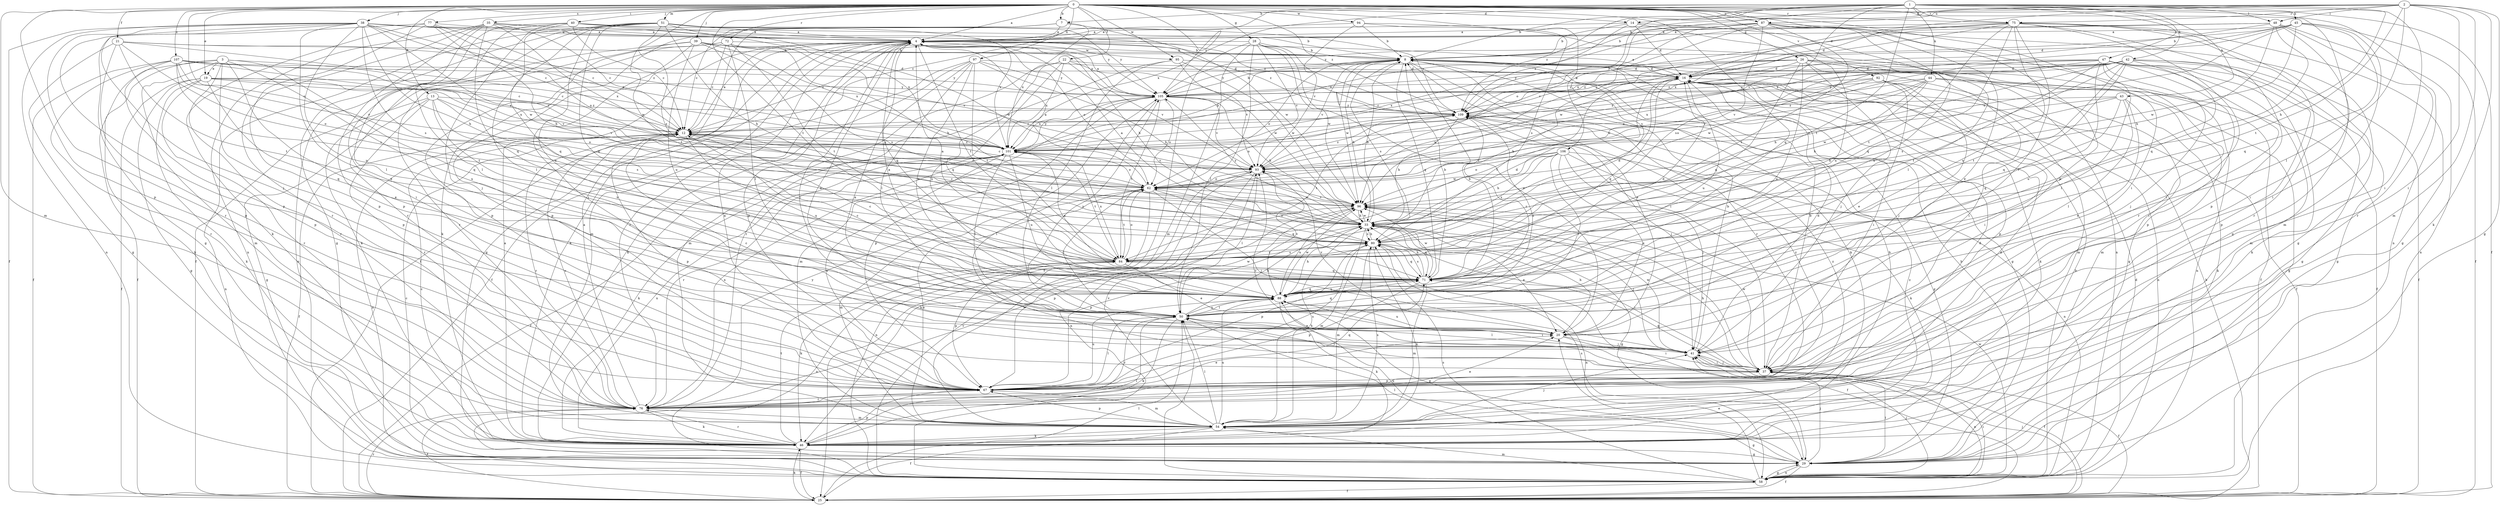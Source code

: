 strict digraph  {
0;
1;
2;
3;
4;
7;
8;
12;
13;
14;
16;
19;
20;
21;
22;
25;
26;
28;
29;
33;
35;
37;
38;
39;
40;
41;
42;
43;
44;
45;
46;
47;
48;
50;
51;
54;
58;
62;
67;
71;
72;
75;
76;
77;
80;
84;
87;
88;
92;
93;
94;
95;
96;
97;
101;
105;
106;
107;
109;
0 -> 4  [label=a];
0 -> 7  [label=b];
0 -> 13  [label=d];
0 -> 14  [label=d];
0 -> 19  [label=e];
0 -> 21  [label=f];
0 -> 22  [label=f];
0 -> 25  [label=f];
0 -> 26  [label=g];
0 -> 28  [label=g];
0 -> 29  [label=g];
0 -> 35  [label=i];
0 -> 37  [label=i];
0 -> 38  [label=j];
0 -> 39  [label=j];
0 -> 40  [label=j];
0 -> 41  [label=j];
0 -> 51  [label=m];
0 -> 54  [label=m];
0 -> 58  [label=n];
0 -> 62  [label=o];
0 -> 67  [label=p];
0 -> 71  [label=q];
0 -> 72  [label=r];
0 -> 75  [label=r];
0 -> 77  [label=s];
0 -> 80  [label=s];
0 -> 84  [label=t];
0 -> 87  [label=u];
0 -> 92  [label=v];
0 -> 94  [label=w];
0 -> 95  [label=w];
0 -> 97  [label=x];
0 -> 105  [label=y];
0 -> 106  [label=z];
0 -> 107  [label=z];
0 -> 109  [label=z];
1 -> 7  [label=b];
1 -> 8  [label=b];
1 -> 12  [label=c];
1 -> 33  [label=h];
1 -> 37  [label=i];
1 -> 42  [label=k];
1 -> 43  [label=k];
1 -> 44  [label=k];
1 -> 45  [label=k];
1 -> 47  [label=l];
1 -> 48  [label=l];
1 -> 62  [label=o];
1 -> 75  [label=r];
1 -> 80  [label=s];
1 -> 84  [label=t];
1 -> 93  [label=v];
1 -> 101  [label=x];
1 -> 109  [label=z];
2 -> 8  [label=b];
2 -> 14  [label=d];
2 -> 16  [label=d];
2 -> 29  [label=g];
2 -> 37  [label=i];
2 -> 46  [label=k];
2 -> 48  [label=l];
2 -> 50  [label=l];
2 -> 54  [label=m];
2 -> 75  [label=r];
2 -> 84  [label=t];
2 -> 87  [label=u];
3 -> 12  [label=c];
3 -> 19  [label=e];
3 -> 20  [label=e];
3 -> 25  [label=f];
3 -> 46  [label=k];
3 -> 54  [label=m];
3 -> 67  [label=p];
3 -> 71  [label=q];
3 -> 76  [label=r];
3 -> 88  [label=u];
4 -> 8  [label=b];
4 -> 29  [label=g];
4 -> 33  [label=h];
4 -> 41  [label=j];
4 -> 46  [label=k];
4 -> 54  [label=m];
4 -> 62  [label=o];
4 -> 67  [label=p];
4 -> 71  [label=q];
4 -> 76  [label=r];
4 -> 84  [label=t];
4 -> 95  [label=w];
4 -> 109  [label=z];
7 -> 4  [label=a];
7 -> 12  [label=c];
7 -> 25  [label=f];
7 -> 46  [label=k];
7 -> 96  [label=w];
7 -> 101  [label=x];
8 -> 16  [label=d];
8 -> 20  [label=e];
8 -> 29  [label=g];
8 -> 33  [label=h];
8 -> 46  [label=k];
8 -> 62  [label=o];
8 -> 71  [label=q];
8 -> 76  [label=r];
8 -> 80  [label=s];
8 -> 93  [label=v];
8 -> 96  [label=w];
8 -> 105  [label=y];
12 -> 4  [label=a];
12 -> 25  [label=f];
12 -> 58  [label=n];
12 -> 67  [label=p];
12 -> 76  [label=r];
12 -> 88  [label=u];
12 -> 101  [label=x];
13 -> 29  [label=g];
13 -> 58  [label=n];
13 -> 62  [label=o];
13 -> 76  [label=r];
13 -> 80  [label=s];
13 -> 88  [label=u];
13 -> 93  [label=v];
13 -> 109  [label=z];
14 -> 4  [label=a];
14 -> 8  [label=b];
14 -> 16  [label=d];
14 -> 50  [label=l];
14 -> 88  [label=u];
14 -> 109  [label=z];
16 -> 4  [label=a];
16 -> 25  [label=f];
16 -> 33  [label=h];
16 -> 37  [label=i];
16 -> 46  [label=k];
16 -> 58  [label=n];
16 -> 67  [label=p];
16 -> 71  [label=q];
16 -> 84  [label=t];
16 -> 88  [label=u];
16 -> 96  [label=w];
16 -> 105  [label=y];
19 -> 12  [label=c];
19 -> 25  [label=f];
19 -> 29  [label=g];
19 -> 46  [label=k];
19 -> 71  [label=q];
19 -> 76  [label=r];
19 -> 93  [label=v];
19 -> 101  [label=x];
19 -> 105  [label=y];
20 -> 4  [label=a];
20 -> 33  [label=h];
20 -> 37  [label=i];
20 -> 41  [label=j];
20 -> 88  [label=u];
20 -> 93  [label=v];
21 -> 8  [label=b];
21 -> 29  [label=g];
21 -> 67  [label=p];
21 -> 80  [label=s];
21 -> 84  [label=t];
21 -> 101  [label=x];
21 -> 109  [label=z];
22 -> 16  [label=d];
22 -> 54  [label=m];
22 -> 71  [label=q];
22 -> 88  [label=u];
22 -> 93  [label=v];
22 -> 96  [label=w];
22 -> 101  [label=x];
25 -> 8  [label=b];
25 -> 41  [label=j];
25 -> 46  [label=k];
25 -> 50  [label=l];
25 -> 76  [label=r];
26 -> 16  [label=d];
26 -> 25  [label=f];
26 -> 29  [label=g];
26 -> 37  [label=i];
26 -> 41  [label=j];
26 -> 58  [label=n];
26 -> 71  [label=q];
26 -> 88  [label=u];
26 -> 101  [label=x];
26 -> 105  [label=y];
26 -> 109  [label=z];
28 -> 8  [label=b];
28 -> 12  [label=c];
28 -> 20  [label=e];
28 -> 25  [label=f];
28 -> 37  [label=i];
28 -> 50  [label=l];
28 -> 54  [label=m];
28 -> 93  [label=v];
28 -> 96  [label=w];
29 -> 8  [label=b];
29 -> 12  [label=c];
29 -> 25  [label=f];
29 -> 37  [label=i];
29 -> 41  [label=j];
29 -> 50  [label=l];
29 -> 58  [label=n];
29 -> 80  [label=s];
29 -> 88  [label=u];
29 -> 105  [label=y];
33 -> 4  [label=a];
33 -> 8  [label=b];
33 -> 12  [label=c];
33 -> 20  [label=e];
33 -> 29  [label=g];
33 -> 41  [label=j];
33 -> 54  [label=m];
33 -> 67  [label=p];
33 -> 71  [label=q];
33 -> 80  [label=s];
33 -> 93  [label=v];
33 -> 96  [label=w];
33 -> 105  [label=y];
35 -> 4  [label=a];
35 -> 12  [label=c];
35 -> 50  [label=l];
35 -> 58  [label=n];
35 -> 67  [label=p];
35 -> 71  [label=q];
35 -> 76  [label=r];
35 -> 96  [label=w];
35 -> 109  [label=z];
37 -> 8  [label=b];
37 -> 25  [label=f];
37 -> 33  [label=h];
37 -> 41  [label=j];
37 -> 50  [label=l];
37 -> 58  [label=n];
37 -> 67  [label=p];
37 -> 71  [label=q];
37 -> 93  [label=v];
37 -> 96  [label=w];
38 -> 4  [label=a];
38 -> 8  [label=b];
38 -> 12  [label=c];
38 -> 20  [label=e];
38 -> 25  [label=f];
38 -> 33  [label=h];
38 -> 41  [label=j];
38 -> 58  [label=n];
38 -> 67  [label=p];
38 -> 76  [label=r];
38 -> 80  [label=s];
38 -> 88  [label=u];
38 -> 96  [label=w];
38 -> 101  [label=x];
38 -> 105  [label=y];
39 -> 8  [label=b];
39 -> 41  [label=j];
39 -> 58  [label=n];
39 -> 67  [label=p];
39 -> 80  [label=s];
39 -> 88  [label=u];
39 -> 101  [label=x];
39 -> 105  [label=y];
40 -> 4  [label=a];
40 -> 12  [label=c];
40 -> 37  [label=i];
40 -> 41  [label=j];
40 -> 50  [label=l];
40 -> 71  [label=q];
40 -> 101  [label=x];
40 -> 109  [label=z];
41 -> 8  [label=b];
41 -> 12  [label=c];
41 -> 16  [label=d];
41 -> 25  [label=f];
41 -> 37  [label=i];
41 -> 50  [label=l];
41 -> 96  [label=w];
42 -> 16  [label=d];
42 -> 25  [label=f];
42 -> 29  [label=g];
42 -> 33  [label=h];
42 -> 67  [label=p];
42 -> 71  [label=q];
42 -> 80  [label=s];
42 -> 84  [label=t];
42 -> 88  [label=u];
42 -> 93  [label=v];
42 -> 101  [label=x];
42 -> 105  [label=y];
42 -> 109  [label=z];
43 -> 20  [label=e];
43 -> 33  [label=h];
43 -> 46  [label=k];
43 -> 50  [label=l];
43 -> 71  [label=q];
43 -> 93  [label=v];
43 -> 109  [label=z];
44 -> 25  [label=f];
44 -> 29  [label=g];
44 -> 33  [label=h];
44 -> 54  [label=m];
44 -> 62  [label=o];
44 -> 93  [label=v];
44 -> 96  [label=w];
44 -> 101  [label=x];
44 -> 105  [label=y];
45 -> 4  [label=a];
45 -> 8  [label=b];
45 -> 16  [label=d];
45 -> 25  [label=f];
45 -> 37  [label=i];
45 -> 62  [label=o];
45 -> 71  [label=q];
45 -> 96  [label=w];
45 -> 101  [label=x];
46 -> 4  [label=a];
46 -> 8  [label=b];
46 -> 12  [label=c];
46 -> 25  [label=f];
46 -> 29  [label=g];
46 -> 50  [label=l];
46 -> 67  [label=p];
46 -> 76  [label=r];
46 -> 84  [label=t];
46 -> 101  [label=x];
46 -> 109  [label=z];
47 -> 16  [label=d];
47 -> 29  [label=g];
47 -> 37  [label=i];
47 -> 41  [label=j];
47 -> 46  [label=k];
47 -> 50  [label=l];
47 -> 54  [label=m];
47 -> 62  [label=o];
47 -> 67  [label=p];
47 -> 84  [label=t];
47 -> 88  [label=u];
47 -> 96  [label=w];
47 -> 109  [label=z];
48 -> 4  [label=a];
48 -> 12  [label=c];
48 -> 33  [label=h];
48 -> 37  [label=i];
48 -> 58  [label=n];
48 -> 71  [label=q];
48 -> 76  [label=r];
48 -> 101  [label=x];
48 -> 105  [label=y];
50 -> 20  [label=e];
50 -> 33  [label=h];
50 -> 46  [label=k];
50 -> 71  [label=q];
50 -> 76  [label=r];
50 -> 88  [label=u];
50 -> 96  [label=w];
50 -> 105  [label=y];
50 -> 109  [label=z];
51 -> 4  [label=a];
51 -> 25  [label=f];
51 -> 29  [label=g];
51 -> 33  [label=h];
51 -> 50  [label=l];
51 -> 71  [label=q];
51 -> 76  [label=r];
51 -> 84  [label=t];
51 -> 88  [label=u];
51 -> 96  [label=w];
51 -> 101  [label=x];
51 -> 105  [label=y];
54 -> 16  [label=d];
54 -> 25  [label=f];
54 -> 29  [label=g];
54 -> 33  [label=h];
54 -> 41  [label=j];
54 -> 46  [label=k];
54 -> 50  [label=l];
54 -> 62  [label=o];
54 -> 67  [label=p];
54 -> 80  [label=s];
54 -> 88  [label=u];
54 -> 93  [label=v];
58 -> 8  [label=b];
58 -> 16  [label=d];
58 -> 20  [label=e];
58 -> 25  [label=f];
58 -> 29  [label=g];
58 -> 37  [label=i];
58 -> 41  [label=j];
58 -> 50  [label=l];
58 -> 54  [label=m];
58 -> 80  [label=s];
58 -> 93  [label=v];
58 -> 96  [label=w];
62 -> 4  [label=a];
62 -> 12  [label=c];
62 -> 41  [label=j];
62 -> 50  [label=l];
62 -> 54  [label=m];
62 -> 58  [label=n];
62 -> 71  [label=q];
62 -> 84  [label=t];
62 -> 96  [label=w];
67 -> 4  [label=a];
67 -> 20  [label=e];
67 -> 50  [label=l];
67 -> 54  [label=m];
67 -> 71  [label=q];
67 -> 76  [label=r];
67 -> 80  [label=s];
67 -> 88  [label=u];
67 -> 101  [label=x];
67 -> 109  [label=z];
71 -> 8  [label=b];
71 -> 12  [label=c];
71 -> 16  [label=d];
71 -> 25  [label=f];
71 -> 33  [label=h];
71 -> 54  [label=m];
71 -> 67  [label=p];
71 -> 80  [label=s];
71 -> 88  [label=u];
71 -> 96  [label=w];
71 -> 101  [label=x];
72 -> 8  [label=b];
72 -> 12  [label=c];
72 -> 33  [label=h];
72 -> 46  [label=k];
72 -> 50  [label=l];
72 -> 67  [label=p];
72 -> 76  [label=r];
72 -> 84  [label=t];
72 -> 93  [label=v];
75 -> 4  [label=a];
75 -> 16  [label=d];
75 -> 29  [label=g];
75 -> 37  [label=i];
75 -> 50  [label=l];
75 -> 54  [label=m];
75 -> 67  [label=p];
75 -> 71  [label=q];
75 -> 76  [label=r];
75 -> 84  [label=t];
75 -> 88  [label=u];
75 -> 96  [label=w];
75 -> 101  [label=x];
76 -> 4  [label=a];
76 -> 12  [label=c];
76 -> 16  [label=d];
76 -> 20  [label=e];
76 -> 25  [label=f];
76 -> 46  [label=k];
76 -> 54  [label=m];
76 -> 96  [label=w];
76 -> 101  [label=x];
76 -> 109  [label=z];
77 -> 4  [label=a];
77 -> 12  [label=c];
77 -> 29  [label=g];
77 -> 33  [label=h];
77 -> 46  [label=k];
77 -> 62  [label=o];
77 -> 67  [label=p];
80 -> 16  [label=d];
80 -> 33  [label=h];
80 -> 37  [label=i];
80 -> 46  [label=k];
80 -> 54  [label=m];
80 -> 58  [label=n];
80 -> 62  [label=o];
80 -> 67  [label=p];
80 -> 71  [label=q];
80 -> 84  [label=t];
84 -> 4  [label=a];
84 -> 16  [label=d];
84 -> 20  [label=e];
84 -> 46  [label=k];
84 -> 58  [label=n];
84 -> 62  [label=o];
84 -> 67  [label=p];
84 -> 71  [label=q];
84 -> 80  [label=s];
84 -> 101  [label=x];
87 -> 4  [label=a];
87 -> 8  [label=b];
87 -> 20  [label=e];
87 -> 29  [label=g];
87 -> 76  [label=r];
87 -> 80  [label=s];
87 -> 84  [label=t];
87 -> 88  [label=u];
87 -> 93  [label=v];
87 -> 101  [label=x];
87 -> 109  [label=z];
88 -> 4  [label=a];
88 -> 8  [label=b];
88 -> 12  [label=c];
88 -> 29  [label=g];
88 -> 33  [label=h];
88 -> 37  [label=i];
88 -> 46  [label=k];
88 -> 50  [label=l];
88 -> 71  [label=q];
88 -> 93  [label=v];
88 -> 96  [label=w];
88 -> 109  [label=z];
92 -> 12  [label=c];
92 -> 20  [label=e];
92 -> 37  [label=i];
92 -> 41  [label=j];
92 -> 54  [label=m];
92 -> 62  [label=o];
92 -> 105  [label=y];
93 -> 12  [label=c];
93 -> 46  [label=k];
93 -> 50  [label=l];
93 -> 58  [label=n];
93 -> 62  [label=o];
93 -> 109  [label=z];
94 -> 4  [label=a];
94 -> 8  [label=b];
94 -> 58  [label=n];
94 -> 80  [label=s];
94 -> 93  [label=v];
95 -> 16  [label=d];
95 -> 50  [label=l];
95 -> 76  [label=r];
95 -> 93  [label=v];
95 -> 96  [label=w];
96 -> 33  [label=h];
96 -> 37  [label=i];
96 -> 67  [label=p];
96 -> 88  [label=u];
97 -> 16  [label=d];
97 -> 20  [label=e];
97 -> 25  [label=f];
97 -> 33  [label=h];
97 -> 46  [label=k];
97 -> 50  [label=l];
97 -> 84  [label=t];
97 -> 88  [label=u];
97 -> 105  [label=y];
101 -> 8  [label=b];
101 -> 12  [label=c];
101 -> 25  [label=f];
101 -> 46  [label=k];
101 -> 50  [label=l];
101 -> 62  [label=o];
101 -> 76  [label=r];
101 -> 84  [label=t];
101 -> 88  [label=u];
101 -> 93  [label=v];
101 -> 105  [label=y];
105 -> 4  [label=a];
105 -> 8  [label=b];
105 -> 33  [label=h];
105 -> 37  [label=i];
105 -> 54  [label=m];
105 -> 62  [label=o];
105 -> 67  [label=p];
105 -> 84  [label=t];
105 -> 93  [label=v];
105 -> 101  [label=x];
105 -> 109  [label=z];
106 -> 20  [label=e];
106 -> 33  [label=h];
106 -> 41  [label=j];
106 -> 46  [label=k];
106 -> 50  [label=l];
106 -> 58  [label=n];
106 -> 62  [label=o];
106 -> 80  [label=s];
106 -> 93  [label=v];
106 -> 96  [label=w];
107 -> 12  [label=c];
107 -> 16  [label=d];
107 -> 25  [label=f];
107 -> 62  [label=o];
107 -> 67  [label=p];
107 -> 76  [label=r];
107 -> 84  [label=t];
107 -> 93  [label=v];
107 -> 101  [label=x];
107 -> 105  [label=y];
109 -> 12  [label=c];
109 -> 29  [label=g];
109 -> 33  [label=h];
109 -> 41  [label=j];
109 -> 62  [label=o];
109 -> 84  [label=t];
}
